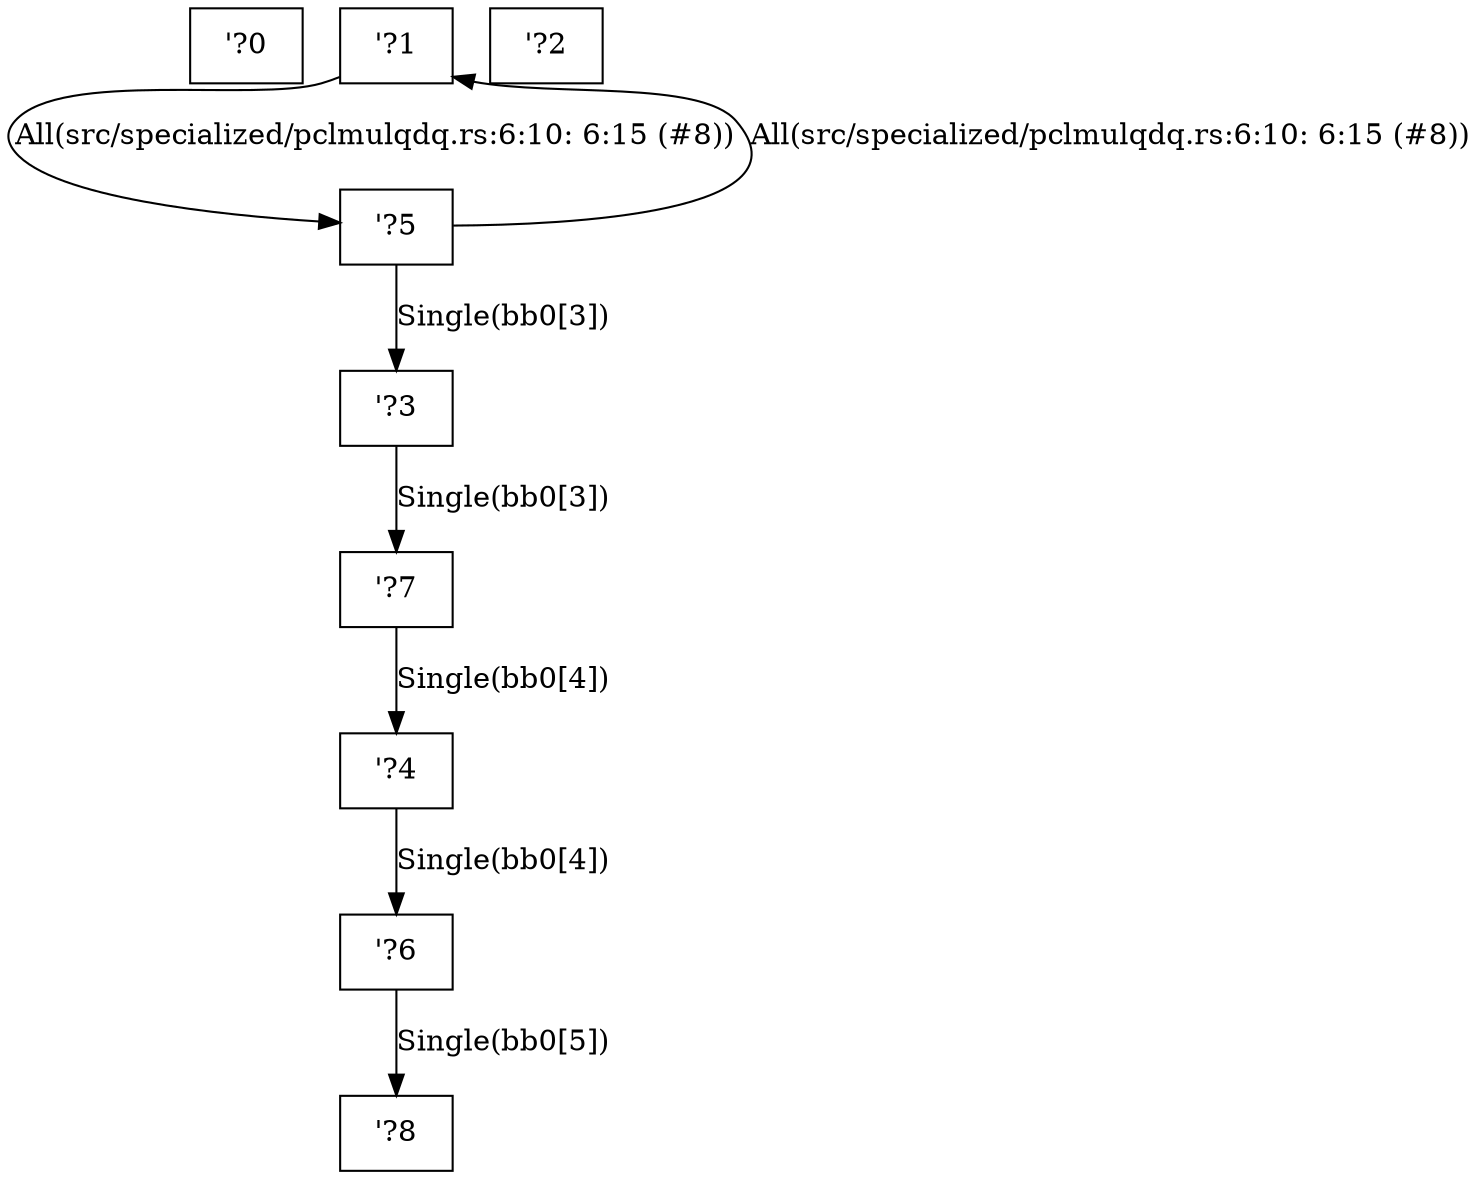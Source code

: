 digraph RegionInferenceContext {
    r0[label="\'?0"][shape="box"];
    r1[label="\'?1"][shape="box"];
    r2[label="\'?2"][shape="box"];
    r3[label="\'?3"][shape="box"];
    r4[label="\'?4"][shape="box"];
    r5[label="\'?5"][shape="box"];
    r6[label="\'?6"][shape="box"];
    r7[label="\'?7"][shape="box"];
    r8[label="\'?8"][shape="box"];
    r3 -> r7[label="Single(bb0[3])"];
    r5 -> r3[label="Single(bb0[3])"];
    r4 -> r6[label="Single(bb0[4])"];
    r7 -> r4[label="Single(bb0[4])"];
    r6 -> r8[label="Single(bb0[5])"];
    r1 -> r5[label="All(src/specialized/pclmulqdq.rs:6:10: 6:15 (#8))"];
    r5 -> r1[label="All(src/specialized/pclmulqdq.rs:6:10: 6:15 (#8))"];
}
